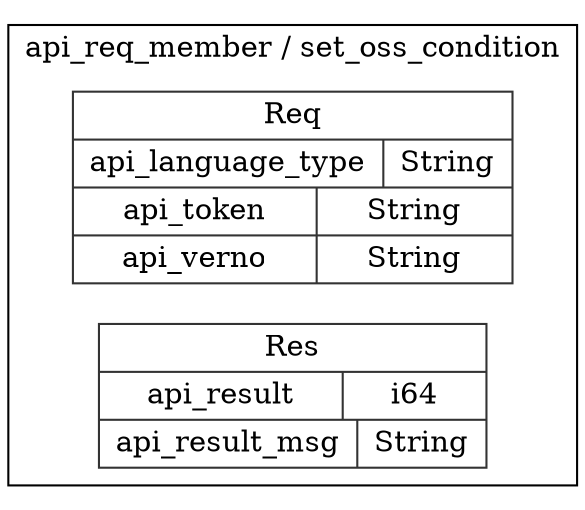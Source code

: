 digraph {
  rankdir=LR;
  subgraph cluster_0 {
    label="api_req_member / set_oss_condition";
    node [style="filled", color=white, style="solid", color=gray20];
    api_req_member__set_oss_condition__Req [label="<Req> Req  | { api_language_type | <api_language_type> String } | { api_token | <api_token> String } | { api_verno | <api_verno> String }", shape=record];
    api_req_member__set_oss_condition__Res [label="<Res> Res  | { api_result | <api_result> i64 } | { api_result_msg | <api_result_msg> String }", shape=record];
  }
}
